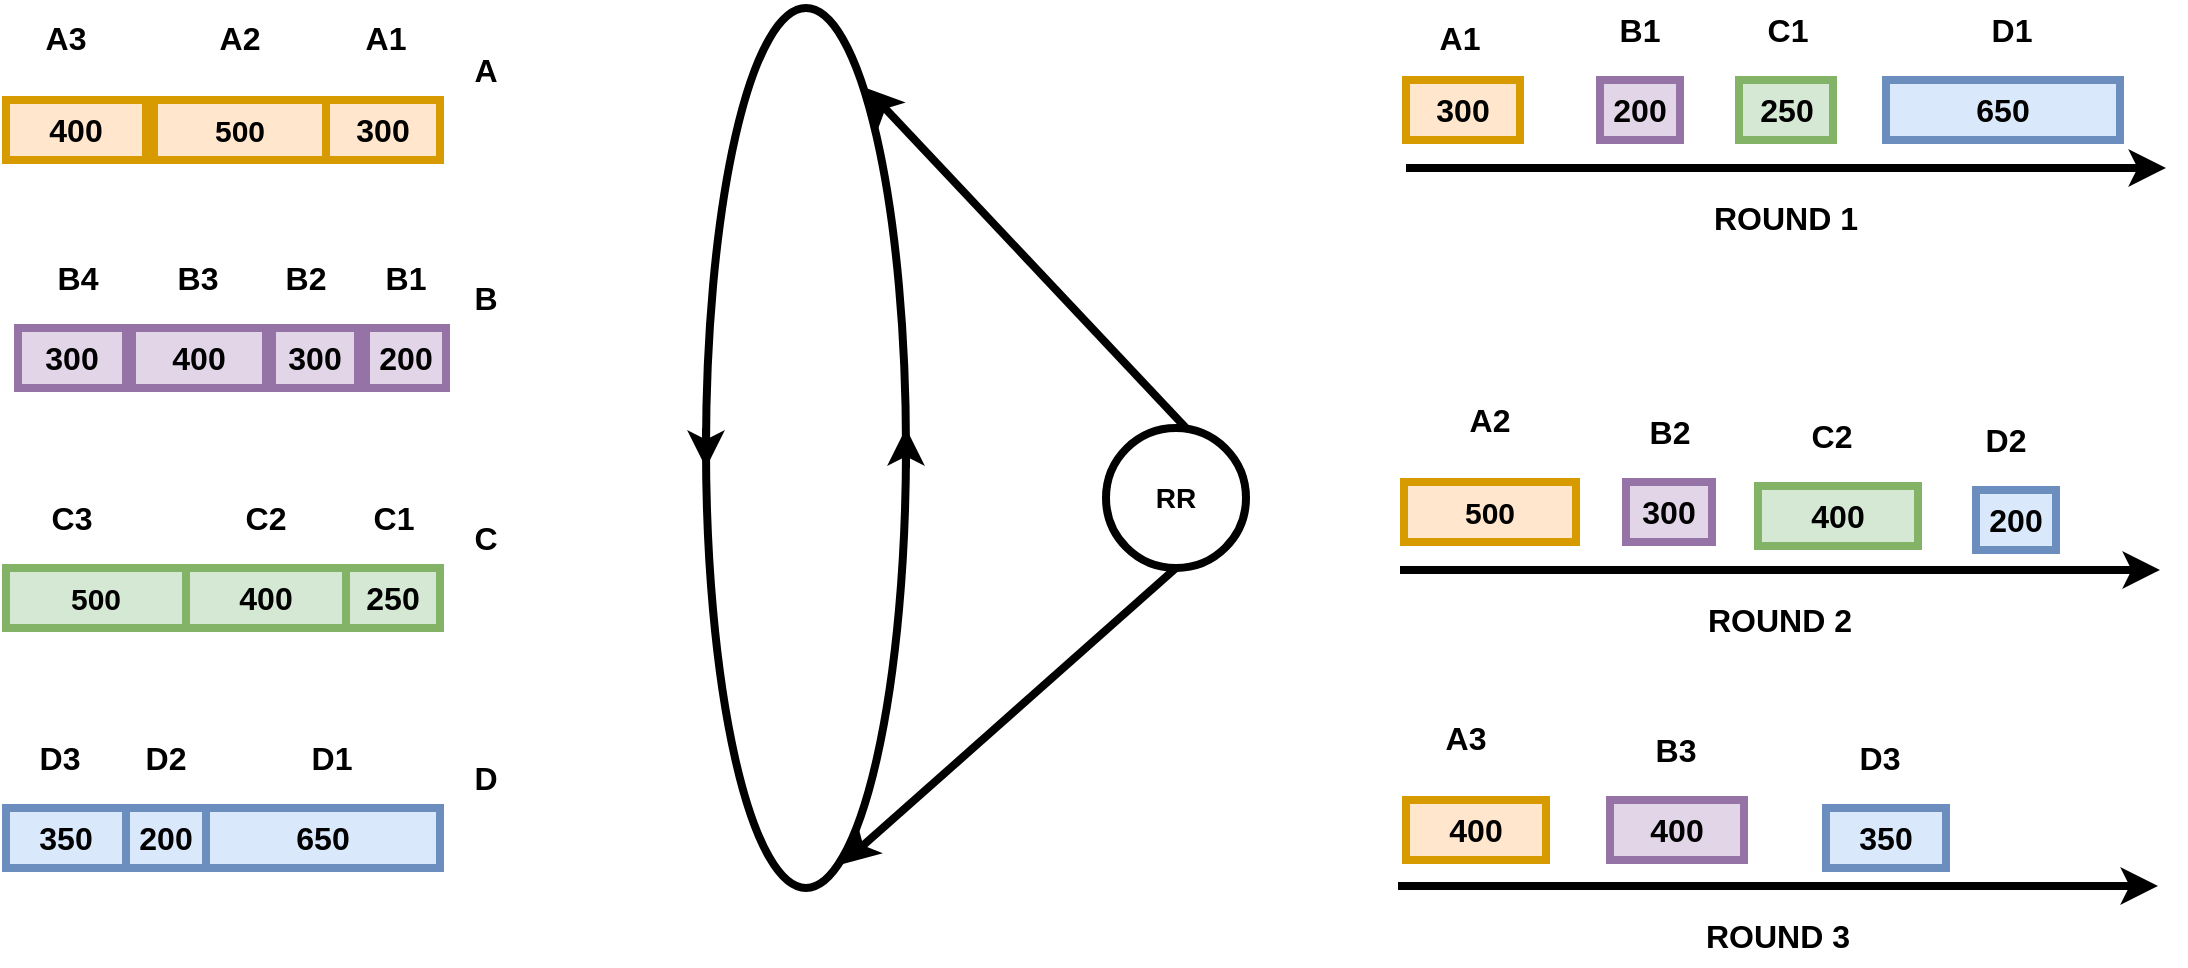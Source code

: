 <mxfile version="22.1.15" type="device">
  <diagram name="Página-1" id="nEiTEiHMJ8dBqg_Z5OWv">
    <mxGraphModel dx="1194" dy="668" grid="1" gridSize="10" guides="1" tooltips="1" connect="1" arrows="1" fold="1" page="1" pageScale="1" pageWidth="827" pageHeight="1169" math="0" shadow="0">
      <root>
        <mxCell id="0" />
        <mxCell id="1" parent="0" />
        <mxCell id="6xt9vPgQkjdCSrtItJsC-1" value="" style="ellipse;whiteSpace=wrap;html=1;perimeterSpacing=0;strokeWidth=4;" parent="1" vertex="1">
          <mxGeometry x="390" y="80" width="100" height="440" as="geometry" />
        </mxCell>
        <mxCell id="6xt9vPgQkjdCSrtItJsC-3" value="" style="endArrow=classic;html=1;rounded=0;strokeWidth=4;" parent="1" edge="1">
          <mxGeometry width="50" height="50" relative="1" as="geometry">
            <mxPoint x="490" y="310" as="sourcePoint" />
            <mxPoint x="490" y="290" as="targetPoint" />
          </mxGeometry>
        </mxCell>
        <mxCell id="6xt9vPgQkjdCSrtItJsC-4" value="" style="endArrow=classic;html=1;rounded=0;strokeWidth=4;" parent="1" edge="1">
          <mxGeometry width="50" height="50" relative="1" as="geometry">
            <mxPoint x="390" y="290" as="sourcePoint" />
            <mxPoint x="390" y="310" as="targetPoint" />
          </mxGeometry>
        </mxCell>
        <mxCell id="6xt9vPgQkjdCSrtItJsC-5" value="&lt;b&gt;&lt;font style=&quot;font-size: 14px;&quot;&gt;RR&lt;/font&gt;&lt;/b&gt;" style="ellipse;whiteSpace=wrap;html=1;strokeWidth=4;" parent="1" vertex="1">
          <mxGeometry x="590" y="290" width="70" height="70" as="geometry" />
        </mxCell>
        <mxCell id="6xt9vPgQkjdCSrtItJsC-6" value="&lt;b&gt;&lt;font style=&quot;font-size: 16px;&quot;&gt;400&lt;/font&gt;&lt;/b&gt;" style="rounded=0;whiteSpace=wrap;html=1;strokeWidth=4;fillColor=#ffe6cc;strokeColor=#d79b00;" parent="1" vertex="1">
          <mxGeometry x="40" y="126" width="70" height="30" as="geometry" />
        </mxCell>
        <mxCell id="6xt9vPgQkjdCSrtItJsC-7" value="&lt;b&gt;&lt;font style=&quot;font-size: 16px;&quot;&gt;300&lt;/font&gt;&lt;/b&gt;" style="rounded=0;whiteSpace=wrap;html=1;strokeWidth=4;fillColor=#e1d5e7;strokeColor=#9673a6;" parent="1" vertex="1">
          <mxGeometry x="46" y="240" width="54" height="30" as="geometry" />
        </mxCell>
        <mxCell id="6xt9vPgQkjdCSrtItJsC-8" value="&lt;font size=&quot;1&quot;&gt;&lt;b style=&quot;font-size: 15px;&quot;&gt;500&lt;/b&gt;&lt;/font&gt;" style="rounded=0;whiteSpace=wrap;html=1;strokeWidth=4;fillColor=#d5e8d4;strokeColor=#82b366;" parent="1" vertex="1">
          <mxGeometry x="40" y="360" width="90" height="30" as="geometry" />
        </mxCell>
        <mxCell id="6xt9vPgQkjdCSrtItJsC-9" value="&lt;b&gt;&lt;font style=&quot;font-size: 16px;&quot;&gt;350&lt;/font&gt;&lt;/b&gt;" style="rounded=0;whiteSpace=wrap;html=1;strokeWidth=4;fillColor=#dae8fc;strokeColor=#6c8ebf;" parent="1" vertex="1">
          <mxGeometry x="40" y="480" width="60" height="30" as="geometry" />
        </mxCell>
        <mxCell id="6xt9vPgQkjdCSrtItJsC-10" value="&lt;b&gt;&lt;font style=&quot;font-size: 15px;&quot;&gt;500&lt;/font&gt;&lt;/b&gt;" style="rounded=0;whiteSpace=wrap;html=1;strokeWidth=4;fillColor=#ffe6cc;strokeColor=#d79b00;" parent="1" vertex="1">
          <mxGeometry x="114" y="126" width="86" height="30" as="geometry" />
        </mxCell>
        <mxCell id="6xt9vPgQkjdCSrtItJsC-11" value="&lt;b&gt;&lt;font style=&quot;font-size: 16px;&quot;&gt;300&lt;/font&gt;&lt;/b&gt;" style="rounded=0;whiteSpace=wrap;html=1;strokeWidth=4;fillColor=#ffe6cc;strokeColor=#d79b00;" parent="1" vertex="1">
          <mxGeometry x="200" y="126" width="57" height="30" as="geometry" />
        </mxCell>
        <mxCell id="6xt9vPgQkjdCSrtItJsC-12" value="&lt;b&gt;&lt;font style=&quot;font-size: 16px;&quot;&gt;400&lt;/font&gt;&lt;/b&gt;" style="rounded=0;whiteSpace=wrap;html=1;strokeWidth=4;fillColor=#e1d5e7;strokeColor=#9673a6;" parent="1" vertex="1">
          <mxGeometry x="103" y="240" width="67" height="30" as="geometry" />
        </mxCell>
        <mxCell id="6xt9vPgQkjdCSrtItJsC-13" value="&lt;div&gt;&lt;b&gt;&lt;font style=&quot;font-size: 16px;&quot;&gt;300&lt;/font&gt;&lt;/b&gt;&lt;/div&gt;" style="rounded=0;whiteSpace=wrap;html=1;strokeWidth=4;fillColor=#e1d5e7;strokeColor=#9673a6;" parent="1" vertex="1">
          <mxGeometry x="173" y="240" width="43" height="30" as="geometry" />
        </mxCell>
        <mxCell id="6xt9vPgQkjdCSrtItJsC-14" value="&lt;b&gt;&lt;font style=&quot;font-size: 16px;&quot;&gt;400&lt;/font&gt;&lt;/b&gt;" style="rounded=0;whiteSpace=wrap;html=1;strokeWidth=4;fillColor=#d5e8d4;strokeColor=#82b366;" parent="1" vertex="1">
          <mxGeometry x="130" y="360" width="80" height="30" as="geometry" />
        </mxCell>
        <mxCell id="6xt9vPgQkjdCSrtItJsC-15" value="&lt;font size=&quot;1&quot;&gt;&lt;b style=&quot;font-size: 16px;&quot;&gt;250&lt;/b&gt;&lt;/font&gt;" style="rounded=0;whiteSpace=wrap;html=1;strokeWidth=4;fillColor=#d5e8d4;strokeColor=#82b366;" parent="1" vertex="1">
          <mxGeometry x="210" y="360" width="47" height="30" as="geometry" />
        </mxCell>
        <mxCell id="6xt9vPgQkjdCSrtItJsC-16" value="&lt;b&gt;&lt;font style=&quot;font-size: 16px;&quot;&gt;200&lt;/font&gt;&lt;/b&gt;" style="rounded=0;whiteSpace=wrap;html=1;strokeWidth=4;fillColor=#dae8fc;strokeColor=#6c8ebf;" parent="1" vertex="1">
          <mxGeometry x="100" y="480" width="40" height="30" as="geometry" />
        </mxCell>
        <mxCell id="6xt9vPgQkjdCSrtItJsC-17" value="&lt;b&gt;&lt;font style=&quot;font-size: 16px;&quot;&gt;650&lt;/font&gt;&lt;/b&gt;" style="rounded=0;whiteSpace=wrap;html=1;strokeWidth=4;fillColor=#dae8fc;strokeColor=#6c8ebf;" parent="1" vertex="1">
          <mxGeometry x="140" y="480" width="117" height="30" as="geometry" />
        </mxCell>
        <mxCell id="6xt9vPgQkjdCSrtItJsC-19" value="&lt;b&gt;&lt;font style=&quot;font-size: 16px;&quot;&gt;200&lt;/font&gt;&lt;/b&gt;" style="rounded=0;whiteSpace=wrap;html=1;strokeWidth=4;fillColor=#e1d5e7;strokeColor=#9673a6;" parent="1" vertex="1">
          <mxGeometry x="220" y="240" width="40" height="30" as="geometry" />
        </mxCell>
        <mxCell id="6xt9vPgQkjdCSrtItJsC-20" value="&lt;font style=&quot;font-size: 16px;&quot;&gt;&lt;b&gt;A&lt;/b&gt;&lt;/font&gt;" style="text;html=1;strokeColor=none;fillColor=none;align=center;verticalAlign=middle;whiteSpace=wrap;rounded=0;" parent="1" vertex="1">
          <mxGeometry x="250" y="96" width="60" height="30" as="geometry" />
        </mxCell>
        <mxCell id="6xt9vPgQkjdCSrtItJsC-21" value="A3" style="text;html=1;strokeColor=none;fillColor=none;align=center;verticalAlign=middle;whiteSpace=wrap;rounded=0;fontSize=16;fontStyle=1" parent="1" vertex="1">
          <mxGeometry x="40" y="80" width="60" height="30" as="geometry" />
        </mxCell>
        <mxCell id="6xt9vPgQkjdCSrtItJsC-22" value="A2" style="text;html=1;strokeColor=none;fillColor=none;align=center;verticalAlign=middle;whiteSpace=wrap;rounded=0;fontSize=16;fontStyle=1" parent="1" vertex="1">
          <mxGeometry x="127" y="80" width="60" height="30" as="geometry" />
        </mxCell>
        <mxCell id="6xt9vPgQkjdCSrtItJsC-23" value="A1" style="text;html=1;strokeColor=none;fillColor=none;align=center;verticalAlign=middle;whiteSpace=wrap;rounded=0;fontSize=16;fontStyle=1" parent="1" vertex="1">
          <mxGeometry x="200" y="80" width="60" height="30" as="geometry" />
        </mxCell>
        <mxCell id="6xt9vPgQkjdCSrtItJsC-24" value="B4" style="text;html=1;strokeColor=none;fillColor=none;align=center;verticalAlign=middle;whiteSpace=wrap;rounded=0;fontSize=16;fontStyle=1" parent="1" vertex="1">
          <mxGeometry x="46" y="200" width="60" height="30" as="geometry" />
        </mxCell>
        <mxCell id="6xt9vPgQkjdCSrtItJsC-26" value="B3" style="text;html=1;strokeColor=none;fillColor=none;align=center;verticalAlign=middle;whiteSpace=wrap;rounded=0;fontSize=16;fontStyle=1" parent="1" vertex="1">
          <mxGeometry x="106" y="200" width="60" height="30" as="geometry" />
        </mxCell>
        <mxCell id="6xt9vPgQkjdCSrtItJsC-27" value="B2" style="text;html=1;strokeColor=none;fillColor=none;align=center;verticalAlign=middle;whiteSpace=wrap;rounded=0;fontSize=16;fontStyle=1" parent="1" vertex="1">
          <mxGeometry x="160" y="200" width="60" height="30" as="geometry" />
        </mxCell>
        <mxCell id="6xt9vPgQkjdCSrtItJsC-28" value="B1" style="text;html=1;strokeColor=none;fillColor=none;align=center;verticalAlign=middle;whiteSpace=wrap;rounded=0;fontSize=16;fontStyle=1" parent="1" vertex="1">
          <mxGeometry x="210" y="200" width="60" height="30" as="geometry" />
        </mxCell>
        <mxCell id="6xt9vPgQkjdCSrtItJsC-29" value="B" style="text;html=1;strokeColor=none;fillColor=none;align=center;verticalAlign=middle;whiteSpace=wrap;rounded=0;fontSize=16;fontStyle=1" parent="1" vertex="1">
          <mxGeometry x="250" y="210" width="60" height="30" as="geometry" />
        </mxCell>
        <mxCell id="6xt9vPgQkjdCSrtItJsC-30" value="C" style="text;html=1;strokeColor=none;fillColor=none;align=center;verticalAlign=middle;whiteSpace=wrap;rounded=0;fontSize=16;fontStyle=1" parent="1" vertex="1">
          <mxGeometry x="250" y="330" width="60" height="30" as="geometry" />
        </mxCell>
        <mxCell id="6xt9vPgQkjdCSrtItJsC-31" value="D" style="text;html=1;strokeColor=none;fillColor=none;align=center;verticalAlign=middle;whiteSpace=wrap;rounded=0;fontSize=16;fontStyle=1" parent="1" vertex="1">
          <mxGeometry x="250" y="450" width="60" height="30" as="geometry" />
        </mxCell>
        <mxCell id="6xt9vPgQkjdCSrtItJsC-32" value="C3" style="text;html=1;strokeColor=none;fillColor=none;align=center;verticalAlign=middle;whiteSpace=wrap;rounded=0;fontSize=16;fontStyle=1" parent="1" vertex="1">
          <mxGeometry x="43" y="320" width="60" height="30" as="geometry" />
        </mxCell>
        <mxCell id="6xt9vPgQkjdCSrtItJsC-33" value="C2" style="text;html=1;strokeColor=none;fillColor=none;align=center;verticalAlign=middle;whiteSpace=wrap;rounded=0;fontSize=16;fontStyle=1" parent="1" vertex="1">
          <mxGeometry x="140" y="320" width="60" height="30" as="geometry" />
        </mxCell>
        <mxCell id="6xt9vPgQkjdCSrtItJsC-34" value="C1" style="text;html=1;strokeColor=none;fillColor=none;align=center;verticalAlign=middle;whiteSpace=wrap;rounded=0;fontSize=16;fontStyle=1" parent="1" vertex="1">
          <mxGeometry x="203.5" y="320" width="60" height="30" as="geometry" />
        </mxCell>
        <mxCell id="6xt9vPgQkjdCSrtItJsC-35" value="D3" style="text;html=1;strokeColor=none;fillColor=none;align=center;verticalAlign=middle;whiteSpace=wrap;rounded=0;fontSize=16;fontStyle=1" parent="1" vertex="1">
          <mxGeometry x="37" y="440" width="60" height="30" as="geometry" />
        </mxCell>
        <mxCell id="6xt9vPgQkjdCSrtItJsC-36" value="D2" style="text;html=1;strokeColor=none;fillColor=none;align=center;verticalAlign=middle;whiteSpace=wrap;rounded=0;fontSize=16;fontStyle=1" parent="1" vertex="1">
          <mxGeometry x="90" y="440" width="60" height="30" as="geometry" />
        </mxCell>
        <mxCell id="6xt9vPgQkjdCSrtItJsC-37" value="D1" style="text;html=1;strokeColor=none;fillColor=none;align=center;verticalAlign=middle;whiteSpace=wrap;rounded=0;fontSize=16;fontStyle=1" parent="1" vertex="1">
          <mxGeometry x="173" y="440" width="60" height="30" as="geometry" />
        </mxCell>
        <mxCell id="6xt9vPgQkjdCSrtItJsC-39" value="" style="endArrow=classic;html=1;rounded=0;strokeWidth=4;" parent="1" edge="1">
          <mxGeometry width="50" height="50" relative="1" as="geometry">
            <mxPoint x="630" y="290" as="sourcePoint" />
            <mxPoint x="470" y="120" as="targetPoint" />
          </mxGeometry>
        </mxCell>
        <mxCell id="6xt9vPgQkjdCSrtItJsC-40" value="" style="endArrow=classic;html=1;rounded=0;strokeWidth=4;exitX=0.5;exitY=1;exitDx=0;exitDy=0;entryX=0.68;entryY=0.973;entryDx=0;entryDy=0;entryPerimeter=0;" parent="1" source="6xt9vPgQkjdCSrtItJsC-5" target="6xt9vPgQkjdCSrtItJsC-1" edge="1">
          <mxGeometry width="50" height="50" relative="1" as="geometry">
            <mxPoint x="640" y="375" as="sourcePoint" />
            <mxPoint x="470" y="510" as="targetPoint" />
          </mxGeometry>
        </mxCell>
        <mxCell id="6xt9vPgQkjdCSrtItJsC-41" value="" style="endArrow=classic;html=1;rounded=0;strokeWidth=4;" parent="1" edge="1">
          <mxGeometry width="50" height="50" relative="1" as="geometry">
            <mxPoint x="740" y="160" as="sourcePoint" />
            <mxPoint x="1120" y="160" as="targetPoint" />
          </mxGeometry>
        </mxCell>
        <mxCell id="6xt9vPgQkjdCSrtItJsC-42" value="&lt;b&gt;&lt;font style=&quot;font-size: 16px;&quot;&gt;300&lt;/font&gt;&lt;/b&gt;" style="rounded=0;whiteSpace=wrap;html=1;strokeWidth=4;fillColor=#ffe6cc;strokeColor=#d79b00;" parent="1" vertex="1">
          <mxGeometry x="740" y="116" width="57" height="30" as="geometry" />
        </mxCell>
        <mxCell id="6xt9vPgQkjdCSrtItJsC-43" value="A1" style="text;html=1;strokeColor=none;fillColor=none;align=center;verticalAlign=middle;whiteSpace=wrap;rounded=0;fontSize=16;fontStyle=1" parent="1" vertex="1">
          <mxGeometry x="737" y="80" width="60" height="30" as="geometry" />
        </mxCell>
        <mxCell id="6xt9vPgQkjdCSrtItJsC-44" value="&lt;b&gt;&lt;font style=&quot;font-size: 16px;&quot;&gt;200&lt;/font&gt;&lt;/b&gt;" style="rounded=0;whiteSpace=wrap;html=1;strokeWidth=4;fillColor=#e1d5e7;strokeColor=#9673a6;" parent="1" vertex="1">
          <mxGeometry x="837" y="116" width="40" height="30" as="geometry" />
        </mxCell>
        <mxCell id="6xt9vPgQkjdCSrtItJsC-45" value="B1" style="text;html=1;strokeColor=none;fillColor=none;align=center;verticalAlign=middle;whiteSpace=wrap;rounded=0;fontSize=16;fontStyle=1" parent="1" vertex="1">
          <mxGeometry x="827" y="76" width="60" height="30" as="geometry" />
        </mxCell>
        <mxCell id="6xt9vPgQkjdCSrtItJsC-46" value="&lt;font size=&quot;1&quot;&gt;&lt;b style=&quot;font-size: 16px;&quot;&gt;250&lt;/b&gt;&lt;/font&gt;" style="rounded=0;whiteSpace=wrap;html=1;strokeWidth=4;fillColor=#d5e8d4;strokeColor=#82b366;" parent="1" vertex="1">
          <mxGeometry x="906.5" y="116" width="47" height="30" as="geometry" />
        </mxCell>
        <mxCell id="6xt9vPgQkjdCSrtItJsC-47" value="C1" style="text;html=1;strokeColor=none;fillColor=none;align=center;verticalAlign=middle;whiteSpace=wrap;rounded=0;fontSize=16;fontStyle=1" parent="1" vertex="1">
          <mxGeometry x="901" y="76" width="60" height="30" as="geometry" />
        </mxCell>
        <mxCell id="6xt9vPgQkjdCSrtItJsC-48" value="&lt;b&gt;&lt;font style=&quot;font-size: 16px;&quot;&gt;650&lt;/font&gt;&lt;/b&gt;" style="rounded=0;whiteSpace=wrap;html=1;strokeWidth=4;fillColor=#dae8fc;strokeColor=#6c8ebf;" parent="1" vertex="1">
          <mxGeometry x="980" y="116" width="117" height="30" as="geometry" />
        </mxCell>
        <mxCell id="6xt9vPgQkjdCSrtItJsC-49" value="D1" style="text;html=1;strokeColor=none;fillColor=none;align=center;verticalAlign=middle;whiteSpace=wrap;rounded=0;fontSize=16;fontStyle=1" parent="1" vertex="1">
          <mxGeometry x="1013" y="76" width="60" height="30" as="geometry" />
        </mxCell>
        <mxCell id="6xt9vPgQkjdCSrtItJsC-50" value="&lt;b&gt;&lt;font style=&quot;font-size: 16px;&quot;&gt;ROUND 1&lt;/font&gt;&lt;/b&gt;" style="text;html=1;strokeColor=none;fillColor=none;align=center;verticalAlign=middle;whiteSpace=wrap;rounded=0;" parent="1" vertex="1">
          <mxGeometry x="890" y="170" width="80" height="30" as="geometry" />
        </mxCell>
        <mxCell id="6xt9vPgQkjdCSrtItJsC-51" value="" style="endArrow=classic;html=1;rounded=0;strokeWidth=4;" parent="1" edge="1">
          <mxGeometry width="50" height="50" relative="1" as="geometry">
            <mxPoint x="737" y="361" as="sourcePoint" />
            <mxPoint x="1117" y="361" as="targetPoint" />
          </mxGeometry>
        </mxCell>
        <mxCell id="6xt9vPgQkjdCSrtItJsC-52" value="&lt;b&gt;&lt;font style=&quot;font-size: 16px;&quot;&gt;ROUND 2&lt;br&gt;&lt;/font&gt;&lt;/b&gt;" style="text;html=1;strokeColor=none;fillColor=none;align=center;verticalAlign=middle;whiteSpace=wrap;rounded=0;" parent="1" vertex="1">
          <mxGeometry x="887" y="371" width="80" height="30" as="geometry" />
        </mxCell>
        <mxCell id="6xt9vPgQkjdCSrtItJsC-53" value="&lt;b&gt;&lt;font style=&quot;font-size: 15px;&quot;&gt;500&lt;/font&gt;&lt;/b&gt;" style="rounded=0;whiteSpace=wrap;html=1;strokeWidth=4;fillColor=#ffe6cc;strokeColor=#d79b00;" parent="1" vertex="1">
          <mxGeometry x="739" y="317" width="86" height="30" as="geometry" />
        </mxCell>
        <mxCell id="6xt9vPgQkjdCSrtItJsC-54" value="A2" style="text;html=1;strokeColor=none;fillColor=none;align=center;verticalAlign=middle;whiteSpace=wrap;rounded=0;fontSize=16;fontStyle=1" parent="1" vertex="1">
          <mxGeometry x="752" y="271" width="60" height="30" as="geometry" />
        </mxCell>
        <mxCell id="6xt9vPgQkjdCSrtItJsC-55" value="&lt;div&gt;&lt;b&gt;&lt;font style=&quot;font-size: 16px;&quot;&gt;300&lt;/font&gt;&lt;/b&gt;&lt;/div&gt;" style="rounded=0;whiteSpace=wrap;html=1;strokeWidth=4;fillColor=#e1d5e7;strokeColor=#9673a6;" parent="1" vertex="1">
          <mxGeometry x="850" y="317" width="43" height="30" as="geometry" />
        </mxCell>
        <mxCell id="6xt9vPgQkjdCSrtItJsC-56" value="B2" style="text;html=1;strokeColor=none;fillColor=none;align=center;verticalAlign=middle;whiteSpace=wrap;rounded=0;fontSize=16;fontStyle=1" parent="1" vertex="1">
          <mxGeometry x="842" y="277" width="60" height="30" as="geometry" />
        </mxCell>
        <mxCell id="6xt9vPgQkjdCSrtItJsC-57" value="&lt;b&gt;&lt;font style=&quot;font-size: 16px;&quot;&gt;400&lt;/font&gt;&lt;/b&gt;" style="rounded=0;whiteSpace=wrap;html=1;strokeWidth=4;fillColor=#d5e8d4;strokeColor=#82b366;" parent="1" vertex="1">
          <mxGeometry x="916" y="319" width="80" height="30" as="geometry" />
        </mxCell>
        <mxCell id="6xt9vPgQkjdCSrtItJsC-58" value="C2" style="text;html=1;strokeColor=none;fillColor=none;align=center;verticalAlign=middle;whiteSpace=wrap;rounded=0;fontSize=16;fontStyle=1" parent="1" vertex="1">
          <mxGeometry x="923" y="279" width="60" height="30" as="geometry" />
        </mxCell>
        <mxCell id="6xt9vPgQkjdCSrtItJsC-60" value="&lt;b&gt;&lt;font style=&quot;font-size: 16px;&quot;&gt;200&lt;/font&gt;&lt;/b&gt;" style="rounded=0;whiteSpace=wrap;html=1;strokeWidth=4;fillColor=#dae8fc;strokeColor=#6c8ebf;" parent="1" vertex="1">
          <mxGeometry x="1025" y="321" width="40" height="30" as="geometry" />
        </mxCell>
        <mxCell id="6xt9vPgQkjdCSrtItJsC-61" value="D2" style="text;html=1;strokeColor=none;fillColor=none;align=center;verticalAlign=middle;whiteSpace=wrap;rounded=0;fontSize=16;fontStyle=1" parent="1" vertex="1">
          <mxGeometry x="1010" y="281" width="60" height="30" as="geometry" />
        </mxCell>
        <mxCell id="6xt9vPgQkjdCSrtItJsC-62" value="" style="endArrow=classic;html=1;rounded=0;strokeWidth=4;" parent="1" edge="1">
          <mxGeometry width="50" height="50" relative="1" as="geometry">
            <mxPoint x="736" y="519" as="sourcePoint" />
            <mxPoint x="1116" y="519" as="targetPoint" />
          </mxGeometry>
        </mxCell>
        <mxCell id="6xt9vPgQkjdCSrtItJsC-63" value="&lt;b&gt;&lt;font style=&quot;font-size: 16px;&quot;&gt;ROUND 3&lt;br&gt;&lt;/font&gt;&lt;/b&gt;" style="text;html=1;strokeColor=none;fillColor=none;align=center;verticalAlign=middle;whiteSpace=wrap;rounded=0;" parent="1" vertex="1">
          <mxGeometry x="886" y="529" width="80" height="30" as="geometry" />
        </mxCell>
        <mxCell id="6xt9vPgQkjdCSrtItJsC-66" value="&lt;b&gt;&lt;font style=&quot;font-size: 16px;&quot;&gt;400&lt;/font&gt;&lt;/b&gt;" style="rounded=0;whiteSpace=wrap;html=1;strokeWidth=4;fillColor=#ffe6cc;strokeColor=#d79b00;" parent="1" vertex="1">
          <mxGeometry x="740" y="476" width="70" height="30" as="geometry" />
        </mxCell>
        <mxCell id="6xt9vPgQkjdCSrtItJsC-67" value="A3" style="text;html=1;strokeColor=none;fillColor=none;align=center;verticalAlign=middle;whiteSpace=wrap;rounded=0;fontSize=16;fontStyle=1" parent="1" vertex="1">
          <mxGeometry x="740" y="430" width="60" height="30" as="geometry" />
        </mxCell>
        <mxCell id="6xt9vPgQkjdCSrtItJsC-70" value="&lt;b&gt;&lt;font style=&quot;font-size: 16px;&quot;&gt;400&lt;/font&gt;&lt;/b&gt;" style="rounded=0;whiteSpace=wrap;html=1;strokeWidth=4;fillColor=#e1d5e7;strokeColor=#9673a6;" parent="1" vertex="1">
          <mxGeometry x="842" y="476" width="67" height="30" as="geometry" />
        </mxCell>
        <mxCell id="6xt9vPgQkjdCSrtItJsC-71" value="B3" style="text;html=1;strokeColor=none;fillColor=none;align=center;verticalAlign=middle;whiteSpace=wrap;rounded=0;fontSize=16;fontStyle=1" parent="1" vertex="1">
          <mxGeometry x="845" y="436" width="60" height="30" as="geometry" />
        </mxCell>
        <mxCell id="6xt9vPgQkjdCSrtItJsC-72" value="&lt;b&gt;&lt;font style=&quot;font-size: 16px;&quot;&gt;350&lt;/font&gt;&lt;/b&gt;" style="rounded=0;whiteSpace=wrap;html=1;strokeWidth=4;fillColor=#dae8fc;strokeColor=#6c8ebf;" parent="1" vertex="1">
          <mxGeometry x="950" y="480" width="60" height="30" as="geometry" />
        </mxCell>
        <mxCell id="6xt9vPgQkjdCSrtItJsC-73" value="D3" style="text;html=1;strokeColor=none;fillColor=none;align=center;verticalAlign=middle;whiteSpace=wrap;rounded=0;fontSize=16;fontStyle=1" parent="1" vertex="1">
          <mxGeometry x="947" y="440" width="60" height="30" as="geometry" />
        </mxCell>
      </root>
    </mxGraphModel>
  </diagram>
</mxfile>
